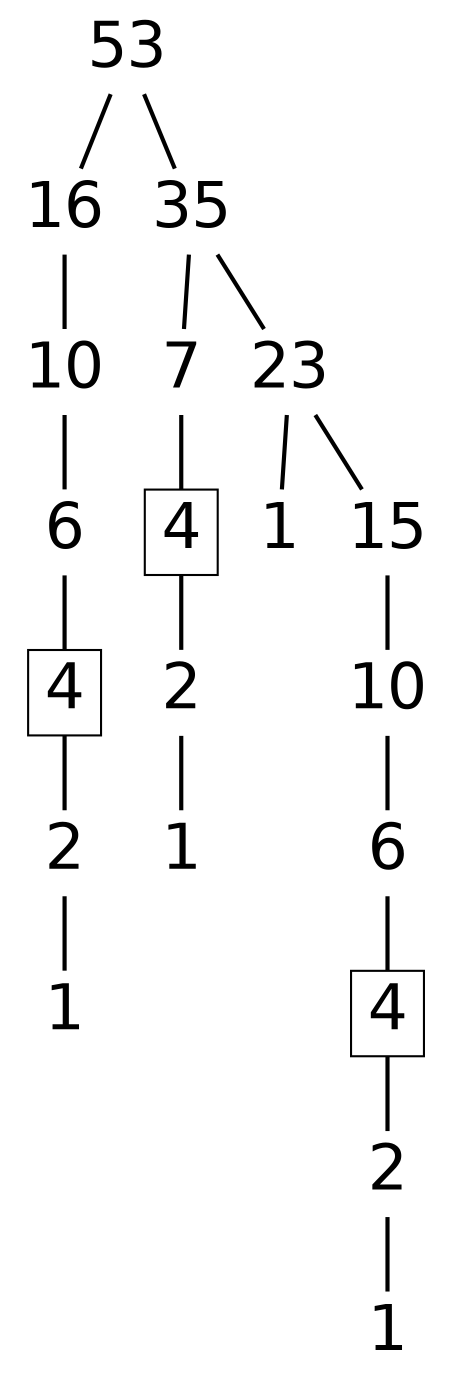 digraph graph_name {
 graph[nodesep = 0.1];
 edge[dir=none, style=bold];
 node[ fontname = "Helvetica", shape = plaintext, width = 0.25, height = 0.25, fontsize=30];
b[label="53" ];
b->c
c[label="16" ];
c->d
d[label="10" ];
d->e
e[label="6" ];
e->f
f[label="4" ;shape=box];
f->g
g[label="2" ];
g->h
h[label="1" ];
b->i
i[label="35" ];
i->j
j[label="7" ];
j->k
k[label="4" ;shape=box];
k->l
l[label="2" ];
l->m
m[label="1" ];
i->n
n[label="23" ];
n->o
o[label="1" ];
n->p
p[label="15" ];
p->q
q[label="10" ];
q->r
r[label="6" ];
r->s
s[label="4" ;shape=box];
s->t
t[label="2" ];
t->u
u[label="1" ];
}
